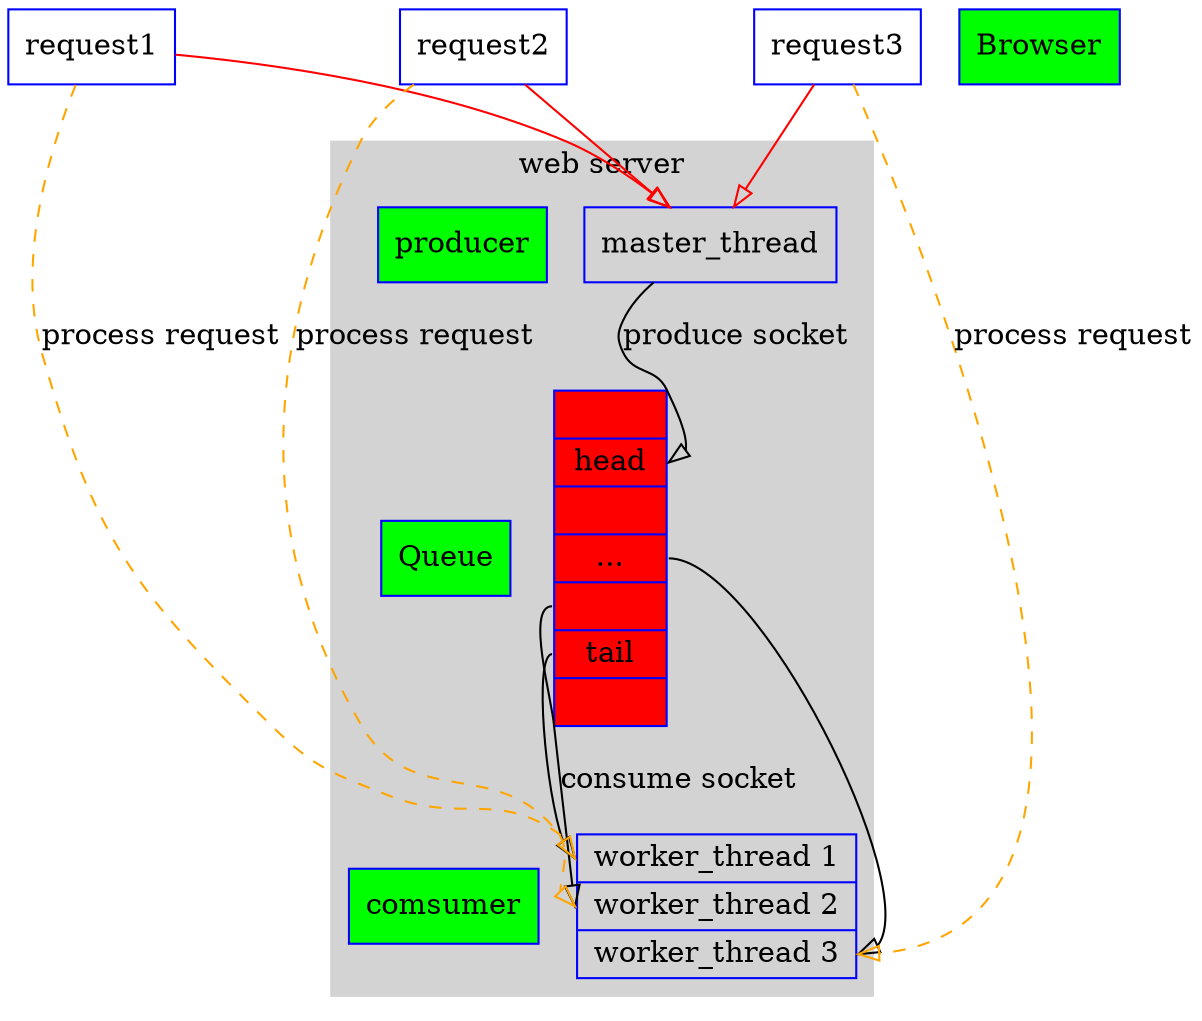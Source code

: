 digraph otherOp{
        node [
            shape = "record"
            color = "blue"
        ]
    edge[
        arrowhead = "empty"
    ]

    // 子图，必须以cluster开头
    subgraph cluster0{
        // 子图用浅灰色填充
        style = filled
        color = lightgray
        // 子图名字
        label = "web server"
        // 制定整个client_socket填充，且填充的颜色为red，这时边缘是蓝色。不指定颜色，则会用上面的边缘颜色blue填充，导致无法看到边缘。
            // 这里使用s0,s1...占位符号
        client_socket [label = "{<s0>|<s1>head|<s2>|<s3>...|<s4>|<s5>tail|<s6>}" style = "filled" fillcolor = "red"]

            // 指定边上的文字
        master_thread -> client_socket : s1[label = "produce socket"]

        worker_thread [label = "{<w0> worker_thread 1| <w1> worker_thread 2 | <w2>worker_thread 3}"]
        client_socket : s5 -> worker_thread : w0
            client_socket : s4 -> worker_thread : w1 [ label = "consume socket"]
            client_socket : s3 -> worker_thread : w2

        producer[ label = "producer" style = filled fillcolor = "green"]
        consumer[ label = "comsumer" style = filled fillcolor = "green"]
        Queue[ label = "Queue" style = filled fillcolor = "green"]
        {rank = same; producer; master_thread}
        {rank = same; consumer; worker_thread}
        {rank = same; Queue; client_socket}
    }

    request1 -> master_thread[color = "red"]
    request2 -> master_thread[color = "red"]
    request3 -> master_thread[color = "red"]
    // 边是虚线，且是橙色
    request1 -> worker_thread : w0 [ style = "dashed" color = "orange", label = "process request"]
    request2 -> worker_thread : w1 [ style = "dashed" color = "orange" label = "process request"]
    request3 -> worker_thread : w2 [ style = "dashed" color = "orange" label = "process request"]

        Browser[ label = "Browser" style = filled fillcolor = "green"]
    {rank = same; Browser; request1; request2; request3}

}